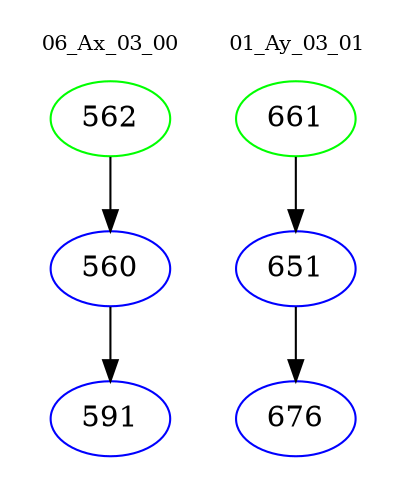 digraph{
subgraph cluster_0 {
color = white
label = "06_Ax_03_00";
fontsize=10;
T0_562 [label="562", color="green"]
T0_562 -> T0_560 [color="black"]
T0_560 [label="560", color="blue"]
T0_560 -> T0_591 [color="black"]
T0_591 [label="591", color="blue"]
}
subgraph cluster_1 {
color = white
label = "01_Ay_03_01";
fontsize=10;
T1_661 [label="661", color="green"]
T1_661 -> T1_651 [color="black"]
T1_651 [label="651", color="blue"]
T1_651 -> T1_676 [color="black"]
T1_676 [label="676", color="blue"]
}
}
